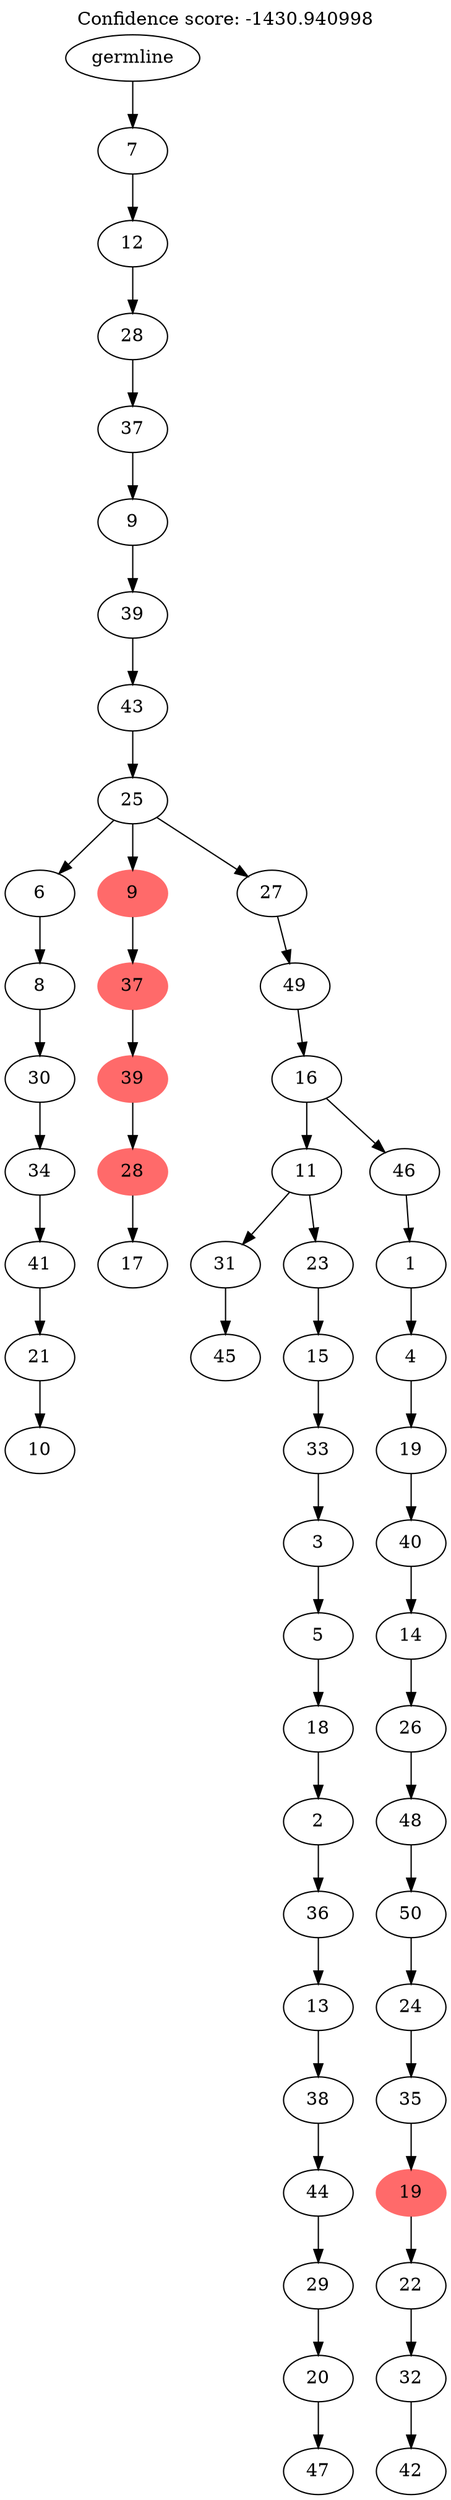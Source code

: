 digraph g {
	"54" -> "55";
	"55" [label="10"];
	"53" -> "54";
	"54" [label="21"];
	"52" -> "53";
	"53" [label="41"];
	"51" -> "52";
	"52" [label="34"];
	"50" -> "51";
	"51" [label="30"];
	"49" -> "50";
	"50" [label="8"];
	"47" -> "48";
	"48" [label="17"];
	"46" -> "47";
	"47" [color=indianred1, style=filled, label="28"];
	"45" -> "46";
	"46" [color=indianred1, style=filled, label="39"];
	"44" -> "45";
	"45" [color=indianred1, style=filled, label="37"];
	"42" -> "43";
	"43" [label="45"];
	"40" -> "41";
	"41" [label="47"];
	"39" -> "40";
	"40" [label="20"];
	"38" -> "39";
	"39" [label="29"];
	"37" -> "38";
	"38" [label="44"];
	"36" -> "37";
	"37" [label="38"];
	"35" -> "36";
	"36" [label="13"];
	"34" -> "35";
	"35" [label="36"];
	"33" -> "34";
	"34" [label="2"];
	"32" -> "33";
	"33" [label="18"];
	"31" -> "32";
	"32" [label="5"];
	"30" -> "31";
	"31" [label="3"];
	"29" -> "30";
	"30" [label="33"];
	"28" -> "29";
	"29" [label="15"];
	"27" -> "28";
	"28" [label="23"];
	"27" -> "42";
	"42" [label="31"];
	"25" -> "26";
	"26" [label="42"];
	"24" -> "25";
	"25" [label="32"];
	"23" -> "24";
	"24" [label="22"];
	"22" -> "23";
	"23" [color=indianred1, style=filled, label="19"];
	"21" -> "22";
	"22" [label="35"];
	"20" -> "21";
	"21" [label="24"];
	"19" -> "20";
	"20" [label="50"];
	"18" -> "19";
	"19" [label="48"];
	"17" -> "18";
	"18" [label="26"];
	"16" -> "17";
	"17" [label="14"];
	"15" -> "16";
	"16" [label="40"];
	"14" -> "15";
	"15" [label="19"];
	"13" -> "14";
	"14" [label="4"];
	"12" -> "13";
	"13" [label="1"];
	"11" -> "12";
	"12" [label="46"];
	"11" -> "27";
	"27" [label="11"];
	"10" -> "11";
	"11" [label="16"];
	"9" -> "10";
	"10" [label="49"];
	"8" -> "9";
	"9" [label="27"];
	"8" -> "44";
	"44" [color=indianred1, style=filled, label="9"];
	"8" -> "49";
	"49" [label="6"];
	"7" -> "8";
	"8" [label="25"];
	"6" -> "7";
	"7" [label="43"];
	"5" -> "6";
	"6" [label="39"];
	"4" -> "5";
	"5" [label="9"];
	"3" -> "4";
	"4" [label="37"];
	"2" -> "3";
	"3" [label="28"];
	"1" -> "2";
	"2" [label="12"];
	"0" -> "1";
	"1" [label="7"];
	"0" [label="germline"];
	labelloc="t";
	label="Confidence score: -1430.940998";
}
